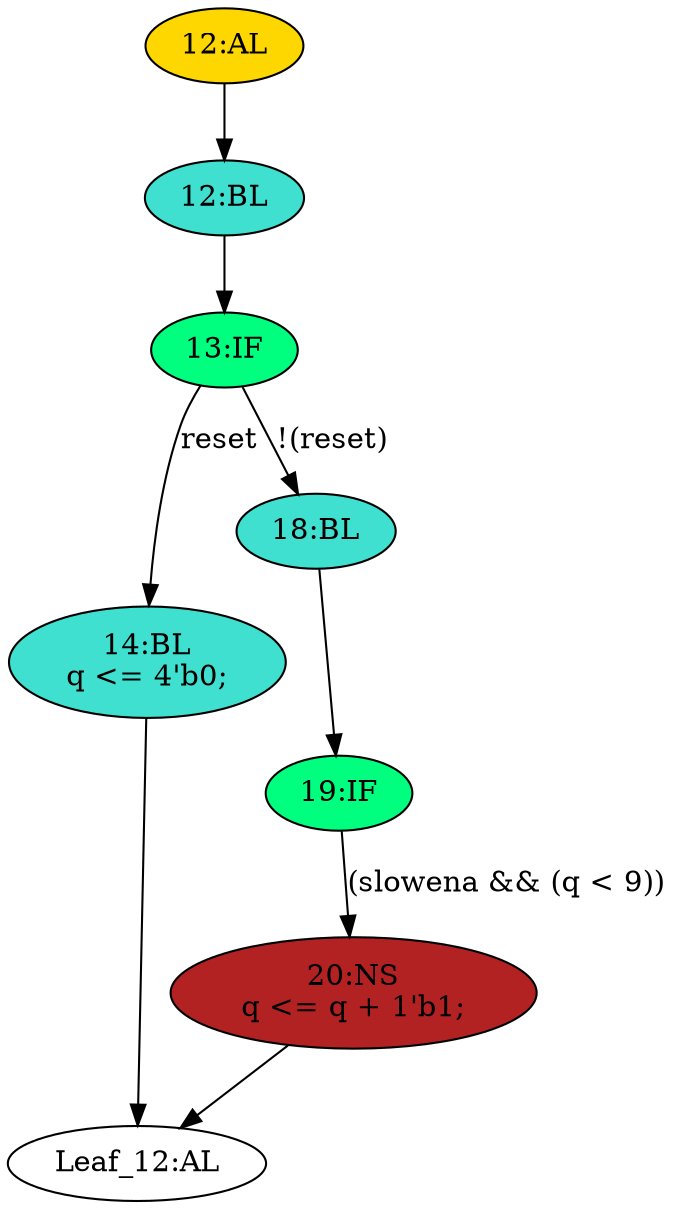 strict digraph "" {
	node [label="\N"];
	"14:BL"	[ast="<pyverilog.vparser.ast.Block object at 0x7f221fef88d0>",
		fillcolor=turquoise,
		label="14:BL
q <= 4'b0;",
		statements="[<pyverilog.vparser.ast.NonblockingSubstitution object at 0x7f221fef8690>]",
		style=filled,
		typ=Block];
	"Leaf_12:AL"	[def_var="['q']",
		label="Leaf_12:AL"];
	"14:BL" -> "Leaf_12:AL"	[cond="[]",
		lineno=None];
	"19:IF"	[ast="<pyverilog.vparser.ast.IfStatement object at 0x7f221fef8910>",
		fillcolor=springgreen,
		label="19:IF",
		statements="[]",
		style=filled,
		typ=IfStatement];
	"20:NS"	[ast="<pyverilog.vparser.ast.NonblockingSubstitution object at 0x7f221fef89d0>",
		fillcolor=firebrick,
		label="20:NS
q <= q + 1'b1;",
		statements="[<pyverilog.vparser.ast.NonblockingSubstitution object at 0x7f221fef89d0>]",
		style=filled,
		typ=NonblockingSubstitution];
	"19:IF" -> "20:NS"	[cond="['slowena', 'q']",
		label="(slowena && (q < 9))",
		lineno=19];
	"18:BL"	[ast="<pyverilog.vparser.ast.Block object at 0x7f221fef8cd0>",
		fillcolor=turquoise,
		label="18:BL",
		statements="[]",
		style=filled,
		typ=Block];
	"18:BL" -> "19:IF"	[cond="[]",
		lineno=None];
	"12:BL"	[ast="<pyverilog.vparser.ast.Block object at 0x7f221fef8d10>",
		fillcolor=turquoise,
		label="12:BL",
		statements="[]",
		style=filled,
		typ=Block];
	"13:IF"	[ast="<pyverilog.vparser.ast.IfStatement object at 0x7f221fef8d50>",
		fillcolor=springgreen,
		label="13:IF",
		statements="[]",
		style=filled,
		typ=IfStatement];
	"12:BL" -> "13:IF"	[cond="[]",
		lineno=None];
	"20:NS" -> "Leaf_12:AL"	[cond="[]",
		lineno=None];
	"13:IF" -> "14:BL"	[cond="['reset']",
		label=reset,
		lineno=13];
	"13:IF" -> "18:BL"	[cond="['reset']",
		label="!(reset)",
		lineno=13];
	"12:AL"	[ast="<pyverilog.vparser.ast.Always object at 0x7f221fef8e50>",
		clk_sens=True,
		fillcolor=gold,
		label="12:AL",
		sens="['clk']",
		statements="[]",
		style=filled,
		typ=Always,
		use_var="['reset', 'q', 'slowena']"];
	"12:AL" -> "12:BL"	[cond="[]",
		lineno=None];
}
